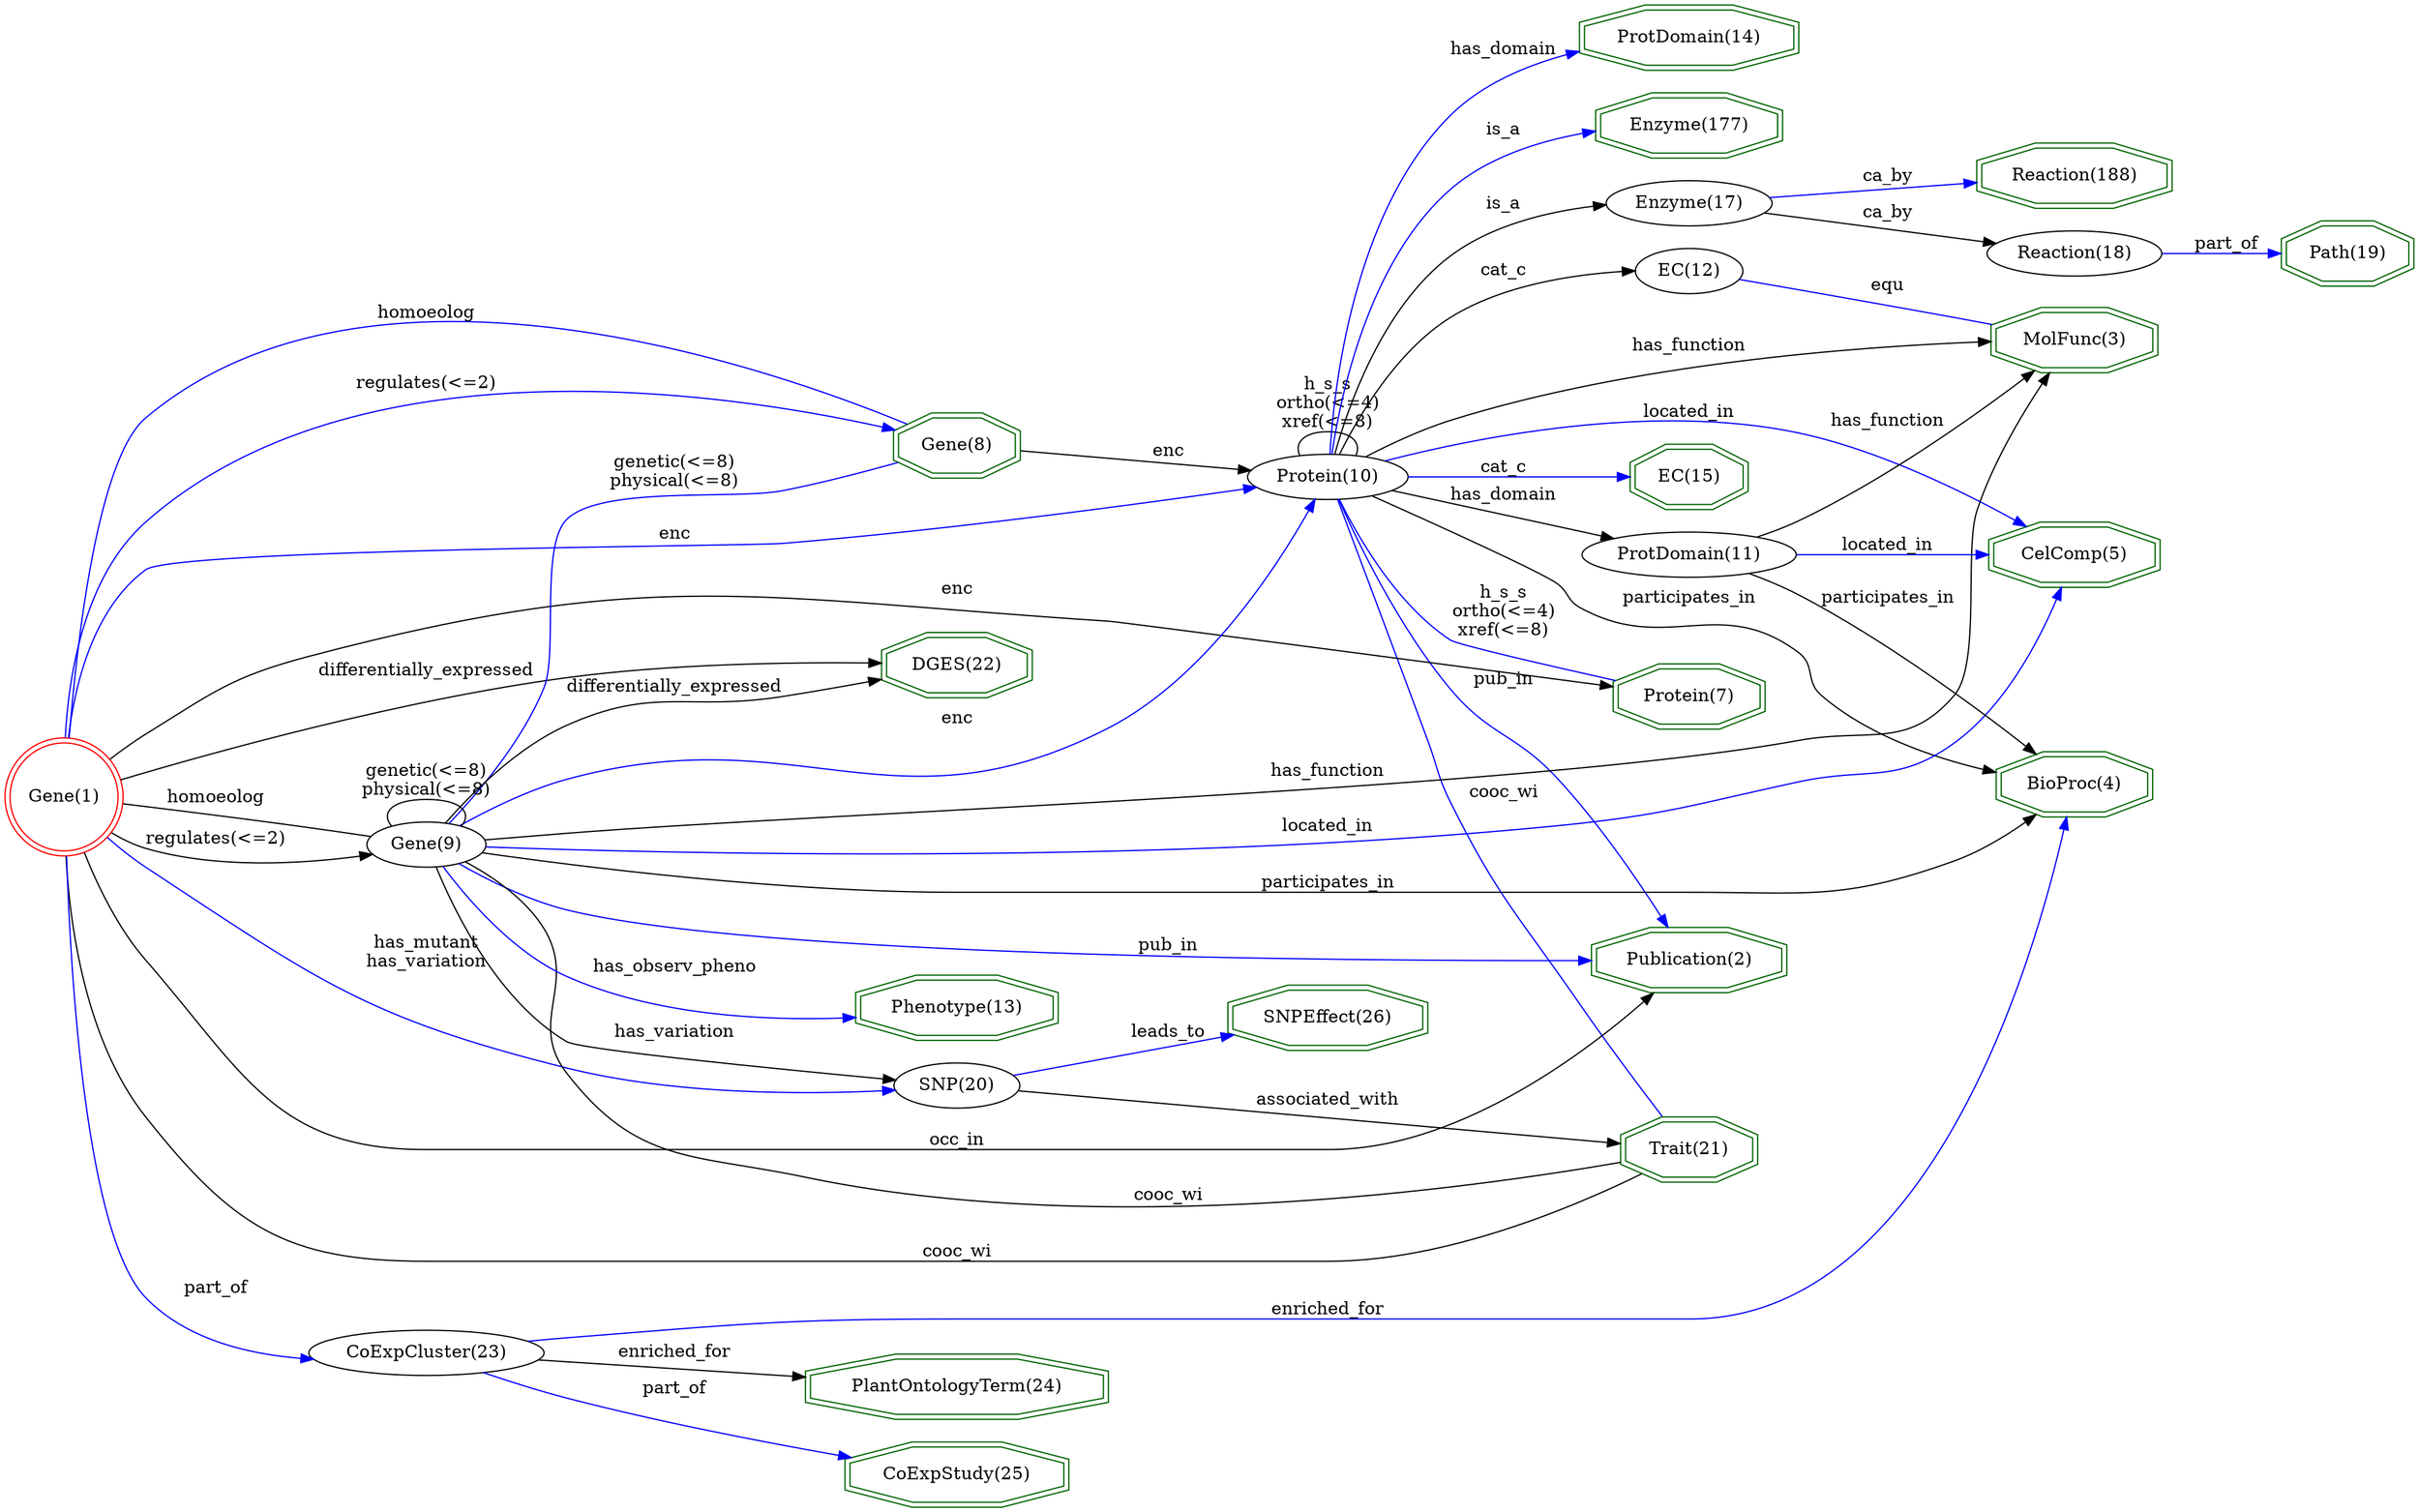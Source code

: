 digraph {
	graph [_draw_="c 9 -#fffffe00 C 7 -#ffffff P 4 0 0 0 1093 1655.1 1093 1655.1 0 ",
		bb="0,0,1655.1,1093",
		dpi=96,
		rankdir=LR,
		xdotversion=1.7
	];
	node [label="\N"];
	"Publication(2)"	[_draw_="c 7 -#006400 p 8 1213.28 974.54 1213.28 989.46 1174.68 1000 1120.09 1000 1081.49 989.46 1081.49 974.54 1120.09 964 1174.68 964 c \
7 -#006400 p 8 1217.29 971.49 1217.29 992.51 1175.22 1004 1119.55 1004 1077.48 992.51 1077.48 971.49 1119.55 960 1175.22 960 ",
		_ldraw_="F 14 11 -Times-Roman c 7 -#000000 T 1147.38 977.8 0 80.1 14 -Publication(2) ",
		color=darkgreen,
		height=0.61111,
		pos="1147.4,982",
		shape=doubleoctagon,
		width=1.9362];
	"Trait(21)"	[_draw_="c 7 -#006400 p 8 1192.69 887.54 1192.69 902.46 1166.15 913 1128.62 913 1102.08 902.46 1102.08 887.54 1128.62 877 1166.15 877 c 7 \
-#006400 p 8 1196.7 884.83 1196.7 905.17 1166.92 917 1127.85 917 1098.07 905.17 1098.07 884.83 1127.85 873 1166.92 873 ",
		_ldraw_="F 14 11 -Times-Roman c 7 -#000000 T 1147.38 890.8 0 50.05 9 -Trait(21) ",
		color=darkgreen,
		height=0.61111,
		pos="1147.4,895",
		shape=doubleoctagon,
		width=1.3655];
	"Gene(8)"	[_draw_="c 7 -#006400 p 8 674.63 527.54 674.63 542.46 649.96 553 615.08 553 590.41 542.46 590.41 527.54 615.08 517 649.96 517 c 7 -#006400 \
p 8 678.61 524.9 678.61 545.1 650.78 557 614.26 557 586.43 545.1 586.43 524.9 614.26 513 650.78 513 ",
		_ldraw_="F 14 11 -Times-Roman c 7 -#000000 T 632.52 530.8 0 45.86 7 -Gene(8) ",
		color=darkgreen,
		height=0.61111,
		pos="632.52,535",
		shape=doubleoctagon,
		width=1.286];
	"Protein(10)"	[_draw_="c 7 -#000000 e 894.39 535 50.27 18 ",
		_ldraw_="F 14 11 -Times-Roman c 7 -#000000 T 894.39 530.8 0 63.77 11 -Protein(10) ",
		height=0.5,
		pos="894.39,535",
		width=1.3996];
	"Gene(8)" -> "Protein(10)"	[_draw_="c 7 -#000000 B 4 678.79 535 721.73 535 786.54 535 833.69 535 ",
		_hdraw_="S 5 -solid c 7 -#000000 C 7 -#000000 P 3 833.77 538.5 843.77 535 833.77 531.5 ",
		_ldraw_="F 14 11 -Times-Roman c 7 -#000000 T 781.02 537.8 0 19.43 3 -enc ",
		arrowhead=normal,
		color=black,
		label=enc,
		lp="781.02,542",
		pos="e,843.77,535 678.79,535 721.73,535 786.54,535 833.69,535"];
	"Protein(7)"	[_draw_="c 7 -#006400 p 8 1196.91 214.54 1196.91 229.46 1167.9 240 1126.87 240 1097.86 229.46 1097.86 214.54 1126.87 204 1167.9 204 c 7 -#\
006400 p 8 1200.89 211.74 1200.89 232.26 1168.6 244 1126.17 244 1093.88 232.26 1093.88 211.74 1126.17 200 1168.6 200 ",
		_ldraw_="F 14 11 -Times-Roman c 7 -#000000 T 1147.38 217.8 0 56.77 10 -Protein(7) ",
		color=darkgreen,
		height=0.61111,
		pos="1147.4,222",
		shape=doubleoctagon,
		width=1.4931];
	"MolFunc(3)"	[_draw_="c 7 -#006400 p 8 1470.56 708.54 1470.56 723.46 1436.95 734 1389.4 734 1355.78 723.46 1355.78 708.54 1389.4 698 1436.95 698 c 7 -#\
006400 p 8 1474.58 705.61 1474.58 726.39 1437.56 738 1388.79 738 1351.77 726.39 1351.77 705.61 1388.79 694 1437.56 694 ",
		_ldraw_="F 14 11 -Times-Roman c 7 -#000000 T 1413.17 711.8 0 67.66 10 -MolFunc(3) ",
		color=darkgreen,
		height=0.61111,
		pos="1413.2,716",
		shape=doubleoctagon,
		width=1.7];
	"EC(15)"	[_draw_="c 7 -#006400 p 8 1186.61 450.54 1186.61 465.46 1163.63 476 1131.14 476 1108.16 465.46 1108.16 450.54 1131.14 440 1163.63 440 c 7 \
-#006400 p 8 1190.62 447.98 1190.62 468.02 1164.51 480 1130.26 480 1104.15 468.02 1104.15 447.98 1130.26 436 1164.51 436 ",
		_ldraw_="F 14 11 -Times-Roman c 7 -#000000 T 1147.38 453.8 0 41.21 6 -EC(15) ",
		color=darkgreen,
		height=0.61111,
		pos="1147.4,458",
		shape=doubleoctagon,
		width=1.1977];
	"CelComp(5)"	[_draw_="c 7 -#006400 p 8 1471.78 595.54 1471.78 610.46 1437.45 621 1388.9 621 1354.57 610.46 1354.57 595.54 1388.9 585 1437.45 585 c 7 -#\
006400 p 8 1475.77 592.59 1475.77 613.41 1438.05 625 1388.3 625 1350.58 613.41 1350.58 592.59 1388.3 581 1438.05 581 ",
		_ldraw_="F 14 11 -Times-Roman c 7 -#000000 T 1413.17 598.8 0 69.99 10 -CelComp(5) ",
		color=darkgreen,
		height=0.61111,
		pos="1413.2,603",
		shape=doubleoctagon,
		width=1.7443];
	"BioProc(4)"	[_draw_="c 7 -#006400 p 8 1466.63 218.54 1466.63 233.46 1435.32 244 1391.03 244 1359.72 233.46 1359.72 218.54 1391.03 208 1435.32 208 c 7 \
-#006400 p 8 1470.63 215.67 1470.63 236.33 1435.97 248 1390.38 248 1355.72 236.33 1355.72 215.67 1390.38 204 1435.97 204 ",
		_ldraw_="F 14 11 -Times-Roman c 7 -#000000 T 1413.17 221.8 0 62.21 10 -BioProc(4) ",
		color=darkgreen,
		height=0.61111,
		pos="1413.2,226",
		shape=doubleoctagon,
		width=1.5966];
	"ProtDomain(14)"	[_draw_="c 7 -#006400 p 8 1221.24 388.54 1221.24 403.46 1177.98 414 1116.79 414 1073.53 403.46 1073.53 388.54 1116.79 378 1177.98 378 c 7 \
-#006400 p 8 1225.25 385.4 1225.25 406.6 1178.46 418 1116.31 418 1069.52 406.6 1069.52 385.4 1116.31 374 1178.46 374 ",
		_ldraw_="F 14 11 -Times-Roman c 7 -#000000 T 1147.38 391.8 0 91.77 14 -ProtDomain(14) ",
		color=darkgreen,
		height=0.61111,
		pos="1147.4,396",
		shape=doubleoctagon,
		width=2.1578];
	"Enzyme(177)"	[_draw_="c 7 -#006400 p 8 1210.45 326.54 1210.45 341.46 1173.51 352 1121.26 352 1084.32 341.46 1084.32 326.54 1121.26 316 1173.51 316 c 7 \
-#006400 p 8 1214.45 323.53 1214.45 344.47 1174.07 356 1120.7 356 1080.32 344.47 1080.32 323.53 1120.7 312 1174.07 312 ",
		_ldraw_="F 14 11 -Times-Roman c 7 -#000000 T 1147.38 329.8 0 76.19 11 -Enzyme(177) ",
		color=darkgreen,
		height=0.61111,
		pos="1147.4,334",
		shape=doubleoctagon,
		width=1.8621];
	"Path(19)"	[_draw_="c 7 -#006400 p 8 1651.02 507.54 1651.02 522.46 1625.35 533 1589.05 533 1563.38 522.46 1563.38 507.54 1589.05 497 1625.35 497 c 7 \
-#006400 p 8 1655.01 504.86 1655.01 525.14 1626.14 537 1588.26 537 1559.39 525.14 1559.39 504.86 1588.26 493 1626.14 493 ",
		_ldraw_="F 14 11 -Times-Roman c 7 -#000000 T 1607.2 510.8 0 48.21 8 -Path(19) ",
		color=darkgreen,
		height=0.61111,
		pos="1607.2,515",
		shape=doubleoctagon,
		width=1.3307];
	"Reaction(188)"	[_draw_="c 7 -#006400 p 8 1479.05 449.54 1479.05 464.46 1440.46 475 1385.89 475 1347.3 464.46 1347.3 449.54 1385.89 439 1440.46 439 c 7 -#\
006400 p 8 1483.06 446.49 1483.06 467.51 1441 479 1385.35 479 1343.29 467.51 1343.29 446.49 1385.35 435 1441 435 ",
		_ldraw_="F 14 11 -Times-Roman c 7 -#000000 T 1413.17 452.8 0 80.08 13 -Reaction(188) ",
		color=darkgreen,
		height=0.61111,
		pos="1413.2,457",
		shape=doubleoctagon,
		width=1.9359];
	"DGES(22)"	[_draw_="c 7 -#006400 p 8 684.29 963.54 684.29 978.46 653.97 989 611.07 989 580.75 978.46 580.75 963.54 611.07 953 653.97 953 c 7 -#006400 \
p 8 688.29 960.7 688.29 981.3 654.64 993 610.4 993 576.75 981.3 576.75 960.7 610.4 949 654.64 949 ",
		_ldraw_="F 14 11 -Times-Roman c 7 -#000000 T 632.52 966.8 0 59.88 8 -DGES(22) ",
		color=darkgreen,
		height=0.61111,
		pos="632.52,971",
		shape=doubleoctagon,
		width=1.5523];
	"Phenotype(13)"	[_draw_="c 7 -#006400 p 8 699.63 682.54 699.63 697.46 660.32 708 604.72 708 565.41 697.46 565.41 682.54 604.72 672 660.32 672 c 7 -#006400 \
p 8 703.61 679.47 703.61 700.53 660.84 712 604.2 712 561.43 700.53 561.43 679.47 604.2 668 660.84 668 ",
		_ldraw_="F 14 11 -Times-Roman c 7 -#000000 T 632.52 685.8 0 82.43 13 -Phenotype(13) ",
		color=darkgreen,
		height=0.61111,
		pos="632.52,690",
		shape=doubleoctagon,
		width=1.9805];
	"SNPEffect(26)"	[_draw_="c 7 -#006400 p 8 962.2 874.54 962.2 889.46 922.48 900 866.3 900 826.58 889.46 826.58 874.54 866.3 864 922.48 864 c 7 -#006400 p \
8 966.21 871.47 966.21 892.53 923 904 865.78 904 822.58 892.53 822.58 871.47 865.78 860 923 860 ",
		_ldraw_="F 14 11 -Times-Roman c 7 -#000000 T 894.39 877.8 0 82.95 13 -SNPEffect(26) ",
		color=darkgreen,
		height=0.61111,
		pos="894.39,882",
		shape=doubleoctagon,
		width=1.9905];
	"PlantOntologyTerm(24)"	[_draw_="c 7 -#006400 p 8 735.1 76.54 735.1 91.46 675.01 102 590.03 102 529.94 91.46 529.94 76.54 590.03 66 675.01 66 c 7 -#006400 p 8 739.09 \
73.18 739.09 94.82 675.36 106 589.68 106 525.95 94.82 525.95 73.18 589.68 62 675.36 62 ",
		_ldraw_="F 14 11 -Times-Roman c 7 -#000000 T 632.52 79.8 0 134.33 21 -PlantOntologyTerm(24) ",
		color=darkgreen,
		height=0.61111,
		pos="632.52,84",
		shape=doubleoctagon,
		width=2.9663];
	"CoExpStudy(25)"	[_draw_="c 7 -#006400 p 8 708.16 14.54 708.16 29.46 663.85 40 601.19 40 556.88 29.46 556.88 14.54 601.19 4 663.85 4 c 7 -#006400 p 8 712.16 \
11.38 712.16 32.62 664.32 44 600.72 44 552.88 32.62 552.88 11.38 600.72 0 664.32 0 ",
		_ldraw_="F 14 11 -Times-Roman c 7 -#000000 T 632.52 17.8 0 94.89 14 -CoExpStudy(25) ",
		color=darkgreen,
		height=0.61111,
		pos="632.52,22",
		shape=doubleoctagon,
		width=2.2172];
	"Gene(1)"	[_draw_="c 7 -#ff0000 e 43.08 703 39.15 39.15 c 7 -#ff0000 e 43.08 703 43.15 43.15 ",
		_ldraw_="F 14 11 -Times-Roman c 7 -#000000 T 43.08 698.8 0 45.86 7 -Gene(1) ",
		color=red,
		height=1.1966,
		pos="43.077,703",
		shape=doublecircle,
		width=1.1966];
	"Gene(1)" -> "Publication(2)"	[_draw_="c 7 -#000000 B 13 43.33 746.18 44.44 804.03 54.04 907.47 104.15 977 156.7 1049.91 188.88 1079 278.75 1079 278.75 1079 278.75 1079 \
895.39 1079 974.17 1079 1058.07 1036.91 1106.16 1008.18 ",
		_hdraw_="S 5 -solid c 7 -#000000 C 7 -#000000 P 3 1108.28 1010.99 1115 1002.81 1104.64 1005.01 ",
		_ldraw_="F 14 11 -Times-Roman c 7 -#000000 T 632.52 1081.8 0 37.32 6 -occ_in ",
		arrowhead=normal,
		color=black,
		label=occ_in,
		lp="632.52,1086",
		pos="e,1115,1002.8 43.328,746.18 44.435,804.03 54.037,907.47 104.15,977 156.7,1049.9 188.88,1079 278.75,1079 278.75,1079 278.75,1079 \
895.39,1079 974.17,1079 1058.1,1036.9 1106.2,1008.2"];
	"Gene(1)" -> "Trait(21)"	[_draw_="c 7 -#000000 B 13 48.46 746.08 54.79 791.85 69.75 864.79 104.15 918 154.08 995.22 186.8 1029 278.75 1029 278.75 1029 278.75 1029 \
895.39 1029 943.68 1029 1064.59 950.85 1119.05 913.91 ",
		_ldraw_="F 14 11 -Times-Roman c 7 -#000000 T 632.52 1031.8 0 47.43 7 -cooc_wi ",
		arrowhead=none,
		color=black,
		label=cooc_wi,
		lp="632.52,1036",
		pos="48.465,746.08 54.788,791.85 69.752,864.79 104.15,918 154.08,995.22 186.8,1029 278.75,1029 278.75,1029 278.75,1029 895.39,1029 943.68,\
1029 1064.6,950.85 1119,913.91"];
	"Gene(1)" -> "Gene(8)"	[_draw_="c 7 -#0000ff B 7 49.18 660.29 55.75 624.52 70.63 574.83 104.15 546 175.5 484.65 472.13 514.71 586.38 528.95 ",
		_ldraw_="F 14 11 -Times-Roman c 7 -#000000 T 279.75 516.8 0 62.99 9 -homoeolog ",
		arrowhead=none,
		color=blue,
		label=homoeolog,
		lp="279.75,521",
		pos="49.178,660.29 55.745,624.52 70.631,574.83 104.15,546 175.5,484.65 472.13,514.71 586.38,528.95"];
	"Gene(1)" -> "Gene(8)"	[_draw_="c 7 -#0000ff B 7 80.28 680.3 139.03 644.81 259.96 577.32 372.7 549 441.24 531.78 523.08 530.42 576.11 531.94 ",
		_hdraw_="S 5 -solid c 7 -#0000ff C 7 -#0000ff P 3 576.21 535.44 586.32 532.28 576.44 528.45 ",
		_ldraw_="F 14 11 -Times-Roman c 7 -#000000 T 279.75 613.8 0 82.65 14 -regulates(<=2) ",
		arrowhead=normal,
		color=blue,
		label="regulates(<=2)",
		lp="279.75,618",
		pos="e,586.32,532.28 80.278,680.3 139.03,644.81 259.96,577.32 372.7,549 441.24,531.78 523.08,530.42 576.11,531.94"];
	"Gene(1)" -> "Protein(7)"	[_draw_="c 7 -#000000 B 10 44.39 659.86 47.76 537.49 75.4 197 278.75 197 278.75 197 278.75 197 895.39 197 959.71 197 1032.85 205.23 1083.51 \
212.25 ",
		_hdraw_="S 5 -solid c 7 -#000000 C 7 -#000000 P 3 1083.26 215.75 1093.65 213.68 1084.24 208.81 ",
		_ldraw_="F 14 11 -Times-Roman c 7 -#000000 T 632.52 199.8 0 19.43 3 -enc ",
		arrowhead=normal,
		color=black,
		label=enc,
		lp="632.52,204",
		pos="e,1093.7,213.68 44.388,659.86 47.756,537.49 75.398,197 278.75,197 278.75,197 278.75,197 895.39,197 959.71,197 1032.8,205.23 1083.5,\
212.25"];
	"Gene(1)" -> "DGES(22)"	[_draw_="c 7 -#000000 B 7 55.56 744.36 74.92 805.06 120.46 916.04 204.8 962 265.25 994.94 462.76 984.8 566.51 976.77 ",
		_hdraw_="S 5 -solid c 7 -#000000 C 7 -#000000 P 3 566.86 980.25 576.56 975.98 566.31 973.27 ",
		_ldraw_="F 14 11 -Times-Roman c 7 -#000000 T 279.75 986.8 0 135.03 24 -differentially_expressed ",
		arrowhead=normal,
		color=black,
		label=differentially_expressed,
		lp="279.75,991",
		pos="e,576.56,975.98 55.561,744.36 74.922,805.06 120.46,916.04 204.8,962 265.25,994.94 462.76,984.8 566.51,976.77"];
	"Gene(9)"	[_draw_="c 7 -#000000 e 279.75 740 39.15 18 ",
		_ldraw_="F 14 11 -Times-Roman c 7 -#000000 T 279.75 735.8 0 45.86 7 -Gene(9) ",
		height=0.5,
		pos="279.75,740",
		width=1.0855];
	"Gene(1)" -> "Gene(9)"	[_draw_="c 7 -#000000 B 7 86 699.31 114.65 697.75 153.34 697.56 186.8 704 209.86 708.44 234.58 718.44 252.57 726.77 ",
		_ldraw_="F 14 11 -Times-Roman c 7 -#000000 T 145.48 706.8 0 62.99 9 -homoeolog ",
		arrowhead=none,
		color=black,
		label=homoeolog,
		lp="145.48,711",
		pos="86.002,699.31 114.65,697.75 153.34,697.56 186.8,704 209.86,708.44 234.58,718.44 252.57,726.77"];
	"Gene(1)" -> "Gene(9)"	[_draw_="c 7 -#000000 B 7 84.98 713.9 91.37 715.41 97.92 716.83 104.15 718 146.79 725.98 195.84 731.88 231.08 735.54 ",
		_hdraw_="S 5 -solid c 7 -#000000 C 7 -#000000 P 3 230.78 739.03 241.09 736.57 231.49 732.07 ",
		_ldraw_="F 14 11 -Times-Roman c 7 -#000000 T 145.48 732.8 0 82.65 14 -regulates(<=2) ",
		arrowhead=normal,
		color=black,
		label="regulates(<=2)",
		lp="145.48,737",
		pos="e,241.09,736.57 84.976,713.9 91.368,715.41 97.92,716.83 104.15,718 146.79,725.98 195.84,731.88 231.08,735.54"];
	"Gene(1)" -> "Protein(10)"	[_draw_="c 7 -#0000ff B 7 44.63 659.89 47.73 615.53 60.02 548.1 104.15 513 331.82 331.92 724.4 466.18 852.02 517.4 ",
		_hdraw_="S 5 -solid c 7 -#0000ff C 7 -#0000ff P 3 850.86 520.71 861.44 521.23 853.49 514.22 ",
		_ldraw_="F 14 11 -Times-Roman c 7 -#000000 T 440.22 429.8 0 19.43 3 -enc ",
		arrowhead=normal,
		color=blue,
		label=enc,
		lp="440.22,434",
		pos="e,861.44,521.23 44.629,659.89 47.733,615.53 60.021,548.1 104.15,513 331.82,331.92 724.4,466.18 852.02,517.4"];
	"SNP(20)"	[_draw_="c 7 -#000000 e 632.52 875 41.13 18 ",
		_ldraw_="F 14 11 -Times-Roman c 7 -#000000 T 632.52 870.8 0 49.01 7 -SNP(20) ",
		height=0.5,
		pos="632.52,875",
		width=1.1406];
	"Gene(1)" -> "SNP(20)"	[_draw_="c 7 -#0000ff B 10 73.41 734.3 126.76 788.65 245.91 898.51 372.7 939 429.87 957.26 449.42 953.18 507.73 939 541.92 930.69 577.21 \
911.17 601.32 895.85 ",
		_hdraw_="S 5 -solid c 7 -#0000ff C 7 -#0000ff P 3 603.51 898.61 609.99 890.22 599.69 892.74 ",
		_ldraw_="F 14 11 -Times-Roman c 7 -#000000 T 279.75 946.8 0 64.54 10 -has_mutant F 14 11 -Times-Roman c 7 -#000000 T 279.75 932.8 0 75.42 \
13 -has_variation ",
		arrowhead=normal,
		color=blue,
		label="has_mutant\nhas_variation",
		lp="279.75,944",
		pos="e,609.99,890.22 73.413,734.3 126.76,788.65 245.91,898.51 372.7,939 429.87,957.26 449.42,953.18 507.73,939 541.92,930.69 577.21,911.17 \
601.32,895.85"];
	"CoExpCluster(23)"	[_draw_="c 7 -#000000 e 279.75 109 74.9 18 ",
		_ldraw_="F 14 11 -Times-Roman c 7 -#000000 T 279.75 104.8 0 102.66 16 -CoExpCluster(23) ",
		height=0.5,
		pos="279.75,109",
		width=2.082];
	"Gene(1)" -> "CoExpCluster(23)"	[_draw_="c 7 -#0000ff B 7 46.3 659.89 52.86 539.68 73.62 207.07 104.15 169 127.24 140.21 164.88 125.18 199.31 117.36 ",
		_hdraw_="S 5 -solid c 7 -#0000ff C 7 -#0000ff P 3 200.32 120.72 209.39 115.24 198.89 113.87 ",
		_ldraw_="F 14 11 -Times-Roman c 7 -#000000 T 145.48 171.8 0 40.43 7 -part_of ",
		arrowhead=normal,
		color=blue,
		label=part_of,
		lp="145.48,176",
		pos="e,209.39,115.24 46.301,659.89 52.864,539.68 73.622,207.07 104.15,169 127.24,140.21 164.88,125.18 199.31,117.36"];
	"Gene(9)" -> "Publication(2)"	[_draw_="c 7 -#0000ff B 10 293.6 757.1 308.81 777.58 334.59 813.13 354.7 845 363.41 858.8 359.33 867.65 372.7 877 401.05 896.82 875.96 951.78 \
1067.37 973.25 ",
		_hdraw_="S 5 -solid c 7 -#0000ff C 7 -#0000ff P 3 1067.04 976.73 1077.37 974.37 1067.82 969.77 ",
		_ldraw_="F 14 11 -Times-Roman c 7 -#000000 T 781.02 944.8 0 38.89 6 -pub_in ",
		arrowhead=normal,
		color=blue,
		label=pub_in,
		lp="781.02,949",
		pos="e,1077.4,974.37 293.6,757.1 308.81,777.58 334.59,813.13 354.7,845 363.41,858.8 359.33,867.65 372.7,877 401.05,896.82 875.96,951.78 \
1067.4,973.25"];
	"Gene(9)" -> "Trait(21)"	[_draw_="c 7 -#000000 B 10 297.81 756.12 315.17 771.42 343.59 793.58 372.7 804 621.78 893.1 704.86 809.07 966.05 851 1013.78 858.66 1067.49 \
872.45 1103.78 882.56 ",
		_ldraw_="F 14 11 -Times-Roman c 7 -#000000 T 781.02 841.8 0 47.43 7 -cooc_wi ",
		arrowhead=none,
		color=black,
		label=cooc_wi,
		lp="781.02,846",
		pos="297.81,756.12 315.17,771.42 343.59,793.58 372.7,804 621.78,893.1 704.86,809.07 966.05,851 1013.8,858.66 1067.5,872.45 1103.8,882.56"];
	"Gene(9)" -> "Gene(8)"	[_draw_="c 7 -#0000ff B 7 284.64 722.13 293.44 686.42 318.47 606.43 372.7 569 389.91 557.13 516.75 544.71 586.26 538.7 ",
		_ldraw_="F 14 11 -Times-Roman c 7 -#000000 T 440.22 585.8 0 72.54 12 -genetic(<=8) F 14 11 -Times-Roman c 7 -#000000 T 440.22 571.8 0 78.77 \
13 -physical(<=8) ",
		arrowhead=none,
		color=blue,
		label="genetic(<=8)\nphysical(<=8)",
		lp="440.22,583",
		pos="284.64,722.13 293.44,686.42 318.47,606.43 372.7,569 389.91,557.13 516.75,544.71 586.26,538.7"];
	"Gene(9)" -> "MolFunc(3)"	[_draw_="c 7 -#000000 B 7 315.82 747.08 440.65 771.14 874.59 844.93 1225.07 784 1274.77 775.36 1328.62 754.47 1365.73 738.1 ",
		_hdraw_="S 5 -solid c 7 -#000000 C 7 -#000000 P 3 1367.56 741.12 1375.26 733.84 1364.7 734.73 ",
		_ldraw_="F 14 11 -Times-Roman c 7 -#000000 T 894.39 809.8 0 72.32 12 -has_function ",
		arrowhead=normal,
		color=black,
		label=has_function,
		lp="894.39,814",
		pos="e,1375.3,733.84 315.82,747.08 440.65,771.14 874.59,844.93 1225.1,784 1274.8,775.36 1328.6,754.47 1365.7,738.1"];
	"Gene(9)" -> "CelComp(5)"	[_draw_="c 7 -#0000ff B 10 318.82 742 491.01 750.85 1190.09 784.85 1225.07 755 1262.42 723.13 1209.86 682.17 1243.07 646 1250.26 638.17 1300.41 \
626 1344.25 616.6 ",
		_hdraw_="S 5 -solid c 7 -#0000ff C 7 -#0000ff P 3 1345.01 620.01 1354.07 614.52 1343.56 613.17 ",
		_ldraw_="F 14 11 -Times-Roman c 7 -#000000 T 894.39 768.8 0 58.31 10 -located_in ",
		arrowhead=normal,
		color=blue,
		label=located_in,
		lp="894.39,773",
		pos="e,1354.1,614.52 318.82,742 491.01,750.85 1190.1,784.85 1225.1,755 1262.4,723.13 1209.9,682.17 1243.1,646 1250.3,638.17 1300.4,626 \
1344.3,616.6"];
	"Gene(9)" -> "BioProc(4)"	[_draw_="c 7 -#000000 B 19 293.07 722.78 309.07 701.64 338.99 666.13 372.7 646 433.47 609.72 456.72 617.68 525.73 602 619.6 580.67 661.6 \
622.82 739.31 566 753.43 555.67 748.19 545.93 757.31 531 847.54 383.14 841.68 312.68 984.05 214 1098.94 134.36 1275.98 178.17 1361.93 \
207.06 ",
		_hdraw_="S 5 -solid c 7 -#000000 C 7 -#000000 P 3 1360.85 210.39 1371.45 210.32 1363.12 203.77 ",
		_ldraw_="F 14 11 -Times-Roman c 7 -#000000 T 894.39 411.8 0 82.41 15 -participates_in ",
		arrowhead=normal,
		color=black,
		label=participates_in,
		lp="894.39,416",
		pos="e,1371.4,210.32 293.07,722.78 309.07,701.64 338.99,666.13 372.7,646 433.47,609.72 456.72,617.68 525.73,602 619.6,580.67 661.6,622.82 \
739.31,566 753.43,555.67 748.19,545.93 757.31,531 847.54,383.14 841.68,312.68 984.05,214 1098.9,134.36 1276,178.17 1361.9,207.06"];
	"Gene(9)" -> "DGES(22)"	[_draw_="c 7 -#000000 B 7 285.82 757.93 296.27 791.52 323.43 863.95 372.7 902 428.84 945.34 509.94 961.53 566.35 967.54 ",
		_hdraw_="S 5 -solid c 7 -#000000 C 7 -#000000 P 3 566.28 971.05 576.58 968.55 566.97 964.08 ",
		_ldraw_="F 14 11 -Times-Roman c 7 -#000000 T 440.22 959.8 0 135.03 24 -differentially_expressed ",
		arrowhead=normal,
		color=black,
		label=differentially_expressed,
		lp="440.22,964",
		pos="e,576.58,968.55 285.82,757.93 296.27,791.52 323.43,863.95 372.7,902 428.84,945.34 509.94,961.53 566.35,967.54"];
	"Gene(9)" -> "Phenotype(13)"	[_draw_="c 7 -#0000ff B 7 311 729.03 328.74 723.04 351.73 716.04 372.7 712 431.86 700.61 499.76 695.12 551.16 692.47 ",
		_hdraw_="S 5 -solid c 7 -#0000ff C 7 -#0000ff P 3 551.4 695.96 561.22 691.97 551.06 688.97 ",
		_ldraw_="F 14 11 -Times-Roman c 7 -#000000 T 440.22 714.8 0 104.2 16 -has_observ_pheno ",
		arrowhead=normal,
		color=blue,
		label=has_observ_pheno,
		lp="440.22,719",
		pos="e,561.22,691.97 311,729.03 328.74,723.04 351.73,716.04 372.7,712 431.86,700.61 499.76,695.12 551.16,692.47"];
	"Gene(9)" -> "Gene(9)"	[_draw_="c 7 -#000000 B 7 257.33 754.79 250.03 765.42 257.51 776 279.75 776 302 776 309.47 765.42 302.17 754.79 ",
		_ldraw_="F 14 11 -Times-Roman c 7 -#000000 T 279.75 792.8 0 72.54 12 -genetic(<=8) F 14 11 -Times-Roman c 7 -#000000 T 279.75 778.8 0 78.77 \
13 -physical(<=8) ",
		arrowhead=none,
		color=black,
		label="genetic(<=8)\nphysical(<=8)",
		lp="279.75,790",
		pos="257.33,754.79 250.03,765.42 257.51,776 279.75,776 302,776 309.47,765.42 302.17,754.79"];
	"Gene(9)" -> "Protein(10)"	[_draw_="c 7 -#0000ff B 13 304.32 725.77 322.54 715.19 348.62 700.92 372.7 691 438.37 663.95 456.84 662.25 525.73 645 619.66 621.48 646.93 \
631.02 739.31 602 780.29 589.12 825.11 568.89 855.79 554.02 ",
		_hdraw_="S 5 -solid c 7 -#0000ff C 7 -#0000ff P 3 857.4 557.14 864.84 549.6 854.32 550.85 ",
		_ldraw_="F 14 11 -Times-Roman c 7 -#000000 T 632.52 647.8 0 19.43 3 -enc ",
		arrowhead=normal,
		color=blue,
		label=enc,
		lp="632.52,652",
		pos="e,864.84,549.6 304.32,725.77 322.54,715.19 348.62,700.92 372.7,691 438.37,663.95 456.84,662.25 525.73,645 619.66,621.48 646.93,631.02 \
739.31,602 780.29,589.12 825.11,568.89 855.79,554.02"];
	"Gene(9)" -> "SNP(20)"	[_draw_="c 7 -#000000 B 7 291.3 757.57 306.24 780.73 335.9 820.8 372.7 840 390.84 849.46 512.05 862.98 581.98 870.13 ",
		_hdraw_="S 5 -solid c 7 -#000000 C 7 -#000000 P 3 582.02 873.65 592.32 871.18 582.73 866.69 ",
		_ldraw_="F 14 11 -Times-Roman c 7 -#000000 T 440.22 863.8 0 75.42 13 -has_variation ",
		arrowhead=normal,
		color=black,
		label=has_variation,
		lp="440.22,868",
		pos="e,592.32,871.18 291.3,757.57 306.24,780.73 335.9,820.8 372.7,840 390.84,849.46 512.05,862.98 581.98,870.13"];
	"Protein(10)" -> "Publication(2)"	[_draw_="c 7 -#0000ff B 13 903.58 552.79 918.12 585.07 948.58 655.69 966.05 718 978.24 761.48 965.46 776.85 984.05 818 1009.27 873.83 1025.53 \
883.55 1069.7 926 1080.62 936.49 1093.56 946.66 1105.68 955.38 ",
		_hdraw_="S 5 -solid c 7 -#0000ff C 7 -#0000ff P 3 1103.72 958.28 1113.91 961.18 1107.75 952.56 ",
		_ldraw_="F 14 11 -Times-Roman c 7 -#000000 T 1017.88 909.8 0 38.89 6 -pub_in ",
		arrowhead=normal,
		color=blue,
		label=pub_in,
		lp="1017.9,914",
		pos="e,1113.9,961.18 903.58,552.79 918.12,585.07 948.58,655.69 966.05,718 978.24,761.48 965.46,776.85 984.05,818 1009.3,873.83 1025.5,\
883.55 1069.7,926 1080.6,936.49 1093.6,946.66 1105.7,955.38"];
	"Protein(10)" -> "Trait(21)"	[_draw_="c 7 -#0000ff B 7 901.97 552.93 914.88 586.96 945.67 662.55 984.05 719 1026.35 781.22 1089.98 843.44 1123.64 874.55 ",
		_ldraw_="F 14 11 -Times-Roman c 7 -#000000 T 1017.88 802.8 0 47.43 7 -cooc_wi ",
		arrowhead=none,
		color=blue,
		label=cooc_wi,
		lp="1017.9,807",
		pos="901.97,552.93 914.88,586.96 945.67,662.55 984.05,719 1026.3,781.22 1090,843.44 1123.6,874.55"];
	"Protein(10)" -> "Protein(7)"	[_draw_="c 7 -#0000ff B 10 901.73 517.04 914.85 479.48 945.45 389.76 966.05 313 975.72 276.96 955.63 255.18 984.05 231 1000.12 217.33 1052.78 \
216.55 1093.82 218.28 ",
		_ldraw_="F 14 11 -Times-Roman c 7 -#000000 T 1017.88 261.8 0 31.9 5 -h_s_s F 14 11 -Times-Roman c 7 -#000000 T 1017.88 247.8 0 61.67 10 -ortho(<=\
4) F 14 11 -Times-Roman c 7 -#000000 T 1017.88 233.8 0 54.65 9 -xref(<=8) ",
		arrowhead=none,
		color=blue,
		label="h_s_s\northo(<=4)\nxref(<=8)",
		lp="1017.9,252",
		pos="901.73,517.04 914.85,479.48 945.45,389.76 966.05,313 975.72,276.96 955.63,255.18 984.05,231 1000.1,217.33 1052.8,216.55 1093.8,218.28"];
	"Protein(10)" -> "MolFunc(3)"	[_draw_="c 7 -#000000 B 7 902.75 552.79 915.35 581.2 943.66 636.88 984.05 669 1087.55 751.33 1252.4 742.33 1344.41 728.9 ",
		_hdraw_="S 5 -solid c 7 -#000000 C 7 -#000000 P 3 1345.09 732.34 1354.45 727.38 1344.04 725.42 ",
		_ldraw_="F 14 11 -Times-Roman c 7 -#000000 T 1147.38 739.8 0 72.32 12 -has_function ",
		arrowhead=normal,
		color=black,
		label=has_function,
		lp="1147.4,744",
		pos="e,1354.4,727.38 902.75,552.79 915.35,581.2 943.66,636.88 984.05,669 1087.6,751.33 1252.4,742.33 1344.4,728.9"];
	"Protein(10)" -> "EC(15)"	[_draw_="c 7 -#0000ff B 7 931.98 522.77 947.94 517.51 966.88 511.34 984.05 506 1021.94 494.2 1065.02 481.5 1097.28 472.12 ",
		_hdraw_="S 5 -solid c 7 -#0000ff C 7 -#0000ff P 3 1098.3 475.47 1106.92 469.32 1096.35 468.75 ",
		_ldraw_="F 14 11 -Times-Roman c 7 -#000000 T 1017.88 508.8 0 29.53 5 -cat_c ",
		arrowhead=normal,
		color=blue,
		label=cat_c,
		lp="1017.9,513",
		pos="e,1106.9,469.32 931.98,522.77 947.94,517.51 966.88,511.34 984.05,506 1021.9,494.2 1065,481.5 1097.3,472.12"];
	"Protein(10)" -> "CelComp(5)"	[_draw_="c 7 -#0000ff B 4 942.16 541.15 1032.78 553.08 1232.81 579.4 1340.38 593.55 ",
		_hdraw_="S 5 -solid c 7 -#0000ff C 7 -#0000ff P 3 1340.13 597.05 1350.5 594.88 1341.04 590.11 ",
		_ldraw_="F 14 11 -Times-Roman c 7 -#000000 T 1147.38 580.8 0 58.31 10 -located_in ",
		arrowhead=normal,
		color=blue,
		label=located_in,
		lp="1147.4,585",
		pos="e,1350.5,594.88 942.16,541.15 1032.8,553.08 1232.8,579.4 1340.4,593.55"];
	"Protein(10)" -> "BioProc(4)"	[_draw_="c 7 -#000000 B 7 901.34 517.12 918.43 469.13 972.7 337.86 1069.7 289 1093.93 276.79 1252.59 250.73 1345.23 236.24 ",
		_hdraw_="S 5 -solid c 7 -#000000 C 7 -#000000 P 3 1346.02 239.66 1355.36 234.66 1344.94 232.74 ",
		_ldraw_="F 14 11 -Times-Roman c 7 -#000000 T 1147.38 291.8 0 82.41 15 -participates_in ",
		arrowhead=normal,
		color=black,
		label=participates_in,
		lp="1147.4,296",
		pos="e,1355.4,234.66 901.34,517.12 918.43,469.13 972.7,337.86 1069.7,289 1093.9,276.79 1252.6,250.73 1345.2,236.24"];
	"Protein(10)" -> "ProtDomain(14)"	[_draw_="c 7 -#0000ff B 10 915 518.36 932.44 504.01 959 483.25 984.05 468 1020.1 446.06 1031.09 444.03 1069.7 427 1076.39 424.05 1083.44 \
421.05 1090.46 418.14 ",
		_hdraw_="S 5 -solid c 7 -#0000ff C 7 -#0000ff P 3 1092.05 421.27 1099.96 414.23 1089.38 414.79 ",
		_ldraw_="F 14 11 -Times-Roman c 7 -#000000 T 1017.88 470.8 0 67.66 10 -has_domain ",
		arrowhead=normal,
		color=blue,
		label=has_domain,
		lp="1017.9,475",
		pos="e,1100,414.23 915,518.36 932.44,504.01 959,483.25 984.05,468 1020.1,446.06 1031.1,444.03 1069.7,427 1076.4,424.05 1083.4,421.05 \
1090.5,418.14"];
	"Protein(10)" -> "Enzyme(177)"	[_draw_="c 7 -#0000ff B 7 905.65 517.34 920.59 492.71 950.24 447.62 984.05 417 1014.79 389.15 1056.61 368.06 1090.1 354.11 ",
		_hdraw_="S 5 -solid c 7 -#0000ff C 7 -#0000ff P 3 1091.81 357.19 1099.75 350.19 1089.17 350.71 ",
		_ldraw_="F 14 11 -Times-Roman c 7 -#000000 T 1017.88 419.8 0 22.55 4 -is_a ",
		arrowhead=normal,
		color=blue,
		label=is_a,
		lp="1017.9,424",
		pos="e,1099.8,350.19 905.65,517.34 920.59,492.71 950.24,447.62 984.05,417 1014.8,389.15 1056.6,368.06 1090.1,354.11"];
	"Protein(10)" -> "Protein(10)"	[_draw_="c 7 -#000000 B 7 874.7 551.66 870.33 561.62 876.89 571 894.39 571 911.89 571 918.45 561.62 914.08 551.66 ",
		_ldraw_="F 14 11 -Times-Roman c 7 -#000000 T 894.39 601.8 0 31.9 5 -h_s_s F 14 11 -Times-Roman c 7 -#000000 T 894.39 587.8 0 61.67 10 -ortho(<=\
4) F 14 11 -Times-Roman c 7 -#000000 T 894.39 573.8 0 54.65 9 -xref(<=8) ",
		arrowhead=none,
		color=black,
		label="h_s_s\northo(<=4)\nxref(<=8)",
		lp="894.39,592",
		pos="874.7,551.66 870.33,561.62 876.89,571 894.39,571 911.89,571 918.45,561.62 914.08,551.66"];
	"EC(12)"	[_draw_="c 7 -#000000 e 1147.38 674 36.28 18 ",
		_ldraw_="F 14 11 -Times-Roman c 7 -#000000 T 1147.38 669.8 0 41.21 6 -EC(12) ",
		height=0.5,
		pos="1147.4,674",
		width=1.0039];
	"Protein(10)" -> "EC(12)"	[_draw_="c 7 -#000000 B 7 908.91 552.49 924.88 572.04 953.21 603.39 984.05 622 1021.13 644.38 1068.87 658.17 1102.97 665.87 ",
		_hdraw_="S 5 -solid c 7 -#000000 C 7 -#000000 P 3 1102.57 669.37 1113.08 668.07 1104.05 662.53 ",
		_ldraw_="F 14 11 -Times-Roman c 7 -#000000 T 1017.88 653.8 0 29.53 5 -cat_c ",
		arrowhead=normal,
		color=black,
		label=cat_c,
		lp="1017.9,658",
		pos="e,1113.1,668.07 908.91,552.49 924.88,572.04 953.21,603.39 984.05,622 1021.1,644.38 1068.9,658.17 1103,665.87"];
	"ProtDomain(11)"	[_draw_="c 7 -#000000 e 1147.38 620 68 18 ",
		_ldraw_="F 14 11 -Times-Roman c 7 -#000000 T 1147.38 615.8 0 91.25 14 -ProtDomain(11) ",
		height=0.5,
		pos="1147.4,620",
		width=1.8819];
	"Protein(10)" -> "ProtDomain(11)"	[_draw_="c 7 -#000000 B 7 919.32 550.7 936.66 561.45 961.02 575.29 984.05 584 1014 595.33 1048.47 603.6 1077.93 609.33 ",
		_hdraw_="S 5 -solid c 7 -#000000 C 7 -#000000 P 3 1077.64 612.84 1088.12 611.26 1078.94 605.96 ",
		_ldraw_="F 14 11 -Times-Roman c 7 -#000000 T 1017.88 606.8 0 67.66 10 -has_domain ",
		arrowhead=normal,
		color=black,
		label=has_domain,
		lp="1017.9,611",
		pos="e,1088.1,611.26 919.32,550.7 936.66,561.45 961.02,575.29 984.05,584 1014,595.33 1048.5,603.6 1077.9,609.33"];
	"Enzyme(17)"	[_draw_="c 7 -#000000 e 1147.38 516 53.63 18 ",
		_ldraw_="F 14 11 -Times-Roman c 7 -#000000 T 1147.38 511.8 0 69.19 10 -Enzyme(17) ",
		height=0.5,
		pos="1147.4,516",
		width=1.4949];
	"Protein(10)" -> "Enzyme(17)"	[_draw_="c 7 -#000000 B 4 943.78 531.34 983.88 528.3 1041.11 523.97 1084.52 520.68 ",
		_hdraw_="S 5 -solid c 7 -#000000 C 7 -#000000 P 3 1084.98 524.16 1094.68 519.91 1084.45 517.18 ",
		_ldraw_="F 14 11 -Times-Roman c 7 -#000000 T 1017.88 530.8 0 22.55 4 -is_a ",
		arrowhead=normal,
		color=black,
		label=is_a,
		lp="1017.9,535",
		pos="e,1094.7,519.91 943.78,531.34 983.88,528.3 1041.1,523.97 1084.5,520.68"];
	"SNP(20)" -> "Trait(21)"	[_draw_="c 7 -#000000 B 10 668.08 884.09 705.78 893.5 768.05 907.56 822.73 913 886.12 919.3 902.43 916.17 966.05 913 1006.81 910.97 1052.55 \
906.38 1087.77 902.34 ",
		_hdraw_="S 5 -solid c 7 -#000000 C 7 -#000000 P 3 1088.35 905.8 1097.88 901.16 1087.54 898.84 ",
		_ldraw_="F 14 11 -Times-Roman c 7 -#000000 T 894.39 918.8 0 89.42 15 -associated_with ",
		arrowhead=normal,
		color=black,
		label=associated_with,
		lp="894.39,923",
		pos="e,1097.9,901.16 668.08,884.09 705.78,893.5 768.05,907.56 822.73,913 886.12,919.3 902.43,916.17 966.05,913 1006.8,910.97 1052.6,906.38 \
1087.8,902.34"];
	"SNP(20)" -> "SNPEffect(26)"	[_draw_="c 7 -#0000ff B 4 673.56 876.08 710.5 877.07 766.45 878.58 812.66 879.83 ",
		_hdraw_="S 5 -solid c 7 -#0000ff C 7 -#0000ff P 3 812.58 883.32 822.67 880.09 812.77 876.33 ",
		_ldraw_="F 14 11 -Times-Roman c 7 -#000000 T 781.02 881.8 0 46.66 8 -leads_to ",
		arrowhead=normal,
		color=blue,
		label=leads_to,
		lp="781.02,886",
		pos="e,822.67,880.09 673.56,876.08 710.5,877.07 766.45,878.58 812.66,879.83"];
	"EC(12)" -> "MolFunc(3)"	[_draw_="c 7 -#0000ff B 4 1182.06 679.36 1224.77 686.16 1299.18 698.01 1351.81 706.39 ",
		_ldraw_="F 14 11 -Times-Roman c 7 -#000000 T 1284.27 703.8 0 20.21 3 -equ ",
		arrowhead=none,
		color=blue,
		label=equ,
		lp="1284.3,708",
		pos="1182.1,679.36 1224.8,686.16 1299.2,698.01 1351.8,706.39"];
	"ProtDomain(11)" -> "MolFunc(3)"	[_draw_="c 7 -#000000 B 7 1198.06 631.97 1234.02 641.26 1283.48 655.34 1325.48 672 1340.14 677.81 1355.65 685.25 1369.43 692.34 ",
		_hdraw_="S 5 -solid c 7 -#000000 C 7 -#000000 P 3 1368.18 695.64 1378.67 697.17 1371.43 689.44 ",
		_ldraw_="F 14 11 -Times-Roman c 7 -#000000 T 1284.27 674.8 0 72.32 12 -has_function ",
		arrowhead=normal,
		color=black,
		label=has_function,
		lp="1284.3,679",
		pos="e,1378.7,697.17 1198.1,631.97 1234,641.26 1283.5,655.34 1325.5,672 1340.1,677.81 1355.6,685.25 1369.4,692.34"];
	"ProtDomain(11)" -> "CelComp(5)"	[_draw_="c 7 -#0000ff B 7 1202.27 609.35 1215.55 607.15 1229.78 605.15 1243.07 604 1274.73 601.25 1309.84 600.65 1339.84 600.87 ",
		_hdraw_="S 5 -solid c 7 -#0000ff C 7 -#0000ff P 3 1340.18 604.37 1350.22 600.98 1340.26 597.37 ",
		_ldraw_="F 14 11 -Times-Roman c 7 -#000000 T 1284.27 606.8 0 58.31 10 -located_in ",
		arrowhead=normal,
		color=blue,
		label=located_in,
		lp="1284.3,611",
		pos="e,1350.2,600.98 1202.3,609.35 1215.6,607.15 1229.8,605.15 1243.1,604 1274.7,601.25 1309.8,600.65 1339.8,600.87"];
	"ProtDomain(11)" -> "BioProc(4)"	[_draw_="c 7 -#000000 B 13 1187.73 605.4 1199.94 600.39 1213.28 594.42 1225.07 588 1272.62 562.1 1295.81 564.29 1325.48 519 1348.55 483.78 \
1332.62 466.67 1343.48 426 1359.65 365.47 1384.78 296.77 1399.75 257.69 ",
		_hdraw_="S 5 -solid c 7 -#000000 C 7 -#000000 P 3 1403.08 258.77 1403.41 248.18 1396.55 256.25 ",
		_ldraw_="F 14 11 -Times-Roman c 7 -#000000 T 1284.27 581.8 0 82.41 15 -participates_in ",
		arrowhead=normal,
		color=black,
		label=participates_in,
		lp="1284.3,586",
		pos="e,1403.4,248.18 1187.7,605.4 1199.9,600.39 1213.3,594.42 1225.1,588 1272.6,562.1 1295.8,564.29 1325.5,519 1348.6,483.78 1332.6,466.67 \
1343.5,426 1359.6,365.47 1384.8,296.77 1399.7,257.69"];
	"Enzyme(17)" -> "Reaction(188)"	[_draw_="c 7 -#0000ff B 7 1185.38 502.98 1202.73 497.21 1223.8 490.68 1243.07 486 1272.32 478.89 1304.84 472.88 1333.49 468.2 ",
		_hdraw_="S 5 -solid c 7 -#0000ff C 7 -#0000ff P 3 1334.12 471.64 1343.44 466.6 1333.01 464.73 ",
		_ldraw_="F 14 11 -Times-Roman c 7 -#000000 T 1284.27 488.8 0 33.43 5 -ca_by ",
		arrowhead=normal,
		color=blue,
		label=ca_by,
		lp="1284.3,493",
		pos="e,1343.4,466.6 1185.4,502.98 1202.7,497.21 1223.8,490.68 1243.1,486 1272.3,478.89 1304.8,472.88 1333.5,468.2"];
	"Reaction(18)"	[_draw_="c 7 -#000000 e 1413.17 515 56.04 18 ",
		_ldraw_="F 14 11 -Times-Roman c 7 -#000000 T 1413.17 510.8 0 73.08 12 -Reaction(18) ",
		height=0.5,
		pos="1413.2,515",
		width=1.5631];
	"Enzyme(17)" -> "Reaction(18)"	[_draw_="c 7 -#000000 B 10 1197.43 509.21 1212.08 507.48 1228.2 505.86 1243.07 505 1279.63 502.88 1288.91 502.9 1325.48 505 1333.65 505.47 \
1342.24 506.19 1350.7 507.03 ",
		_hdraw_="S 5 -solid c 7 -#000000 C 7 -#000000 P 3 1350.6 510.54 1360.92 508.1 1351.34 503.57 ",
		_ldraw_="F 14 11 -Times-Roman c 7 -#000000 T 1284.27 507.8 0 33.43 5 -ca_by ",
		arrowhead=normal,
		color=black,
		label=ca_by,
		lp="1284.3,512",
		pos="e,1360.9,508.1 1197.4,509.21 1212.1,507.48 1228.2,505.86 1243.1,505 1279.6,502.88 1288.9,502.9 1325.5,505 1333.7,505.47 1342.2,506.19 \
1350.7,507.03"];
	"Reaction(18)" -> "Path(19)"	[_draw_="c 7 -#0000ff B 4 1469.46 515 1494.39 515 1523.81 515 1548.97 515 ",
		_hdraw_="S 5 -solid c 7 -#0000ff C 7 -#0000ff P 3 1549.1 518.5 1559.1 515 1549.1 511.5 ",
		_ldraw_="F 14 11 -Times-Roman c 7 -#000000 T 1521.08 517.8 0 40.43 7 -part_of ",
		arrowhead=normal,
		color=blue,
		label=part_of,
		lp="1521.1,522",
		pos="e,1559.1,515 1469.5,515 1494.4,515 1523.8,515 1549,515"];
	"CoExpCluster(23)" -> "BioProc(4)"	[_draw_="c 7 -#0000ff B 16 346.5 117.39 355.3 118.36 364.21 119.26 372.7 120 487.47 129.96 516.32 134 631.52 134 631.52 134 631.52 134 1148.38 \
134 1227.81 134 1252.32 127.08 1325.48 158 1346.79 167.01 1367.31 182.68 1383.03 196.7 ",
		_hdraw_="S 5 -solid c 7 -#0000ff C 7 -#0000ff P 3 1381.07 199.65 1390.79 203.85 1385.81 194.5 ",
		_ldraw_="F 14 11 -Times-Roman c 7 -#000000 T 894.39 136.8 0 71.52 12 -enriched_for ",
		arrowhead=normal,
		color=blue,
		label=enriched_for,
		lp="894.39,141",
		pos="e,1390.8,203.85 346.5,117.39 355.3,118.36 364.21,119.26 372.7,120 487.47,129.96 516.32,134 631.52,134 631.52,134 631.52,134 1148.4,\
134 1227.8,134 1252.3,127.08 1325.5,158 1346.8,167.01 1367.3,182.68 1383,196.7"];
	"CoExpCluster(23)" -> "PlantOntologyTerm(24)"	[_draw_="c 7 -#000000 B 4 351.74 103.94 398.76 100.59 461.52 96.12 515.68 92.26 ",
		_hdraw_="S 5 -solid c 7 -#000000 C 7 -#000000 P 3 515.96 95.75 525.69 91.54 515.46 88.76 ",
		_ldraw_="F 14 11 -Times-Roman c 7 -#000000 T 440.22 105.8 0 71.52 12 -enriched_for ",
		arrowhead=normal,
		color=black,
		label=enriched_for,
		lp="440.22,110",
		pos="e,525.69,91.543 351.74,103.94 398.76,100.59 461.52,96.117 515.68,92.256"];
	"CoExpCluster(23)" -> "CoExpStudy(25)"	[_draw_="c 7 -#0000ff B 7 319.74 93.65 335.96 87.63 355.08 80.98 372.7 76 431.1 59.52 498.19 45.66 549.44 36.11 ",
		_hdraw_="S 5 -solid c 7 -#0000ff C 7 -#0000ff P 3 550.27 39.51 559.47 34.26 549 32.63 ",
		_ldraw_="F 14 11 -Times-Roman c 7 -#000000 T 440.22 78.8 0 40.43 7 -part_of ",
		arrowhead=normal,
		color=blue,
		label=part_of,
		lp="440.22,83",
		pos="e,559.47,34.256 319.74,93.654 335.96,87.627 355.08,80.976 372.7,76 431.1,59.516 498.19,45.658 549.44,36.108"];
}
